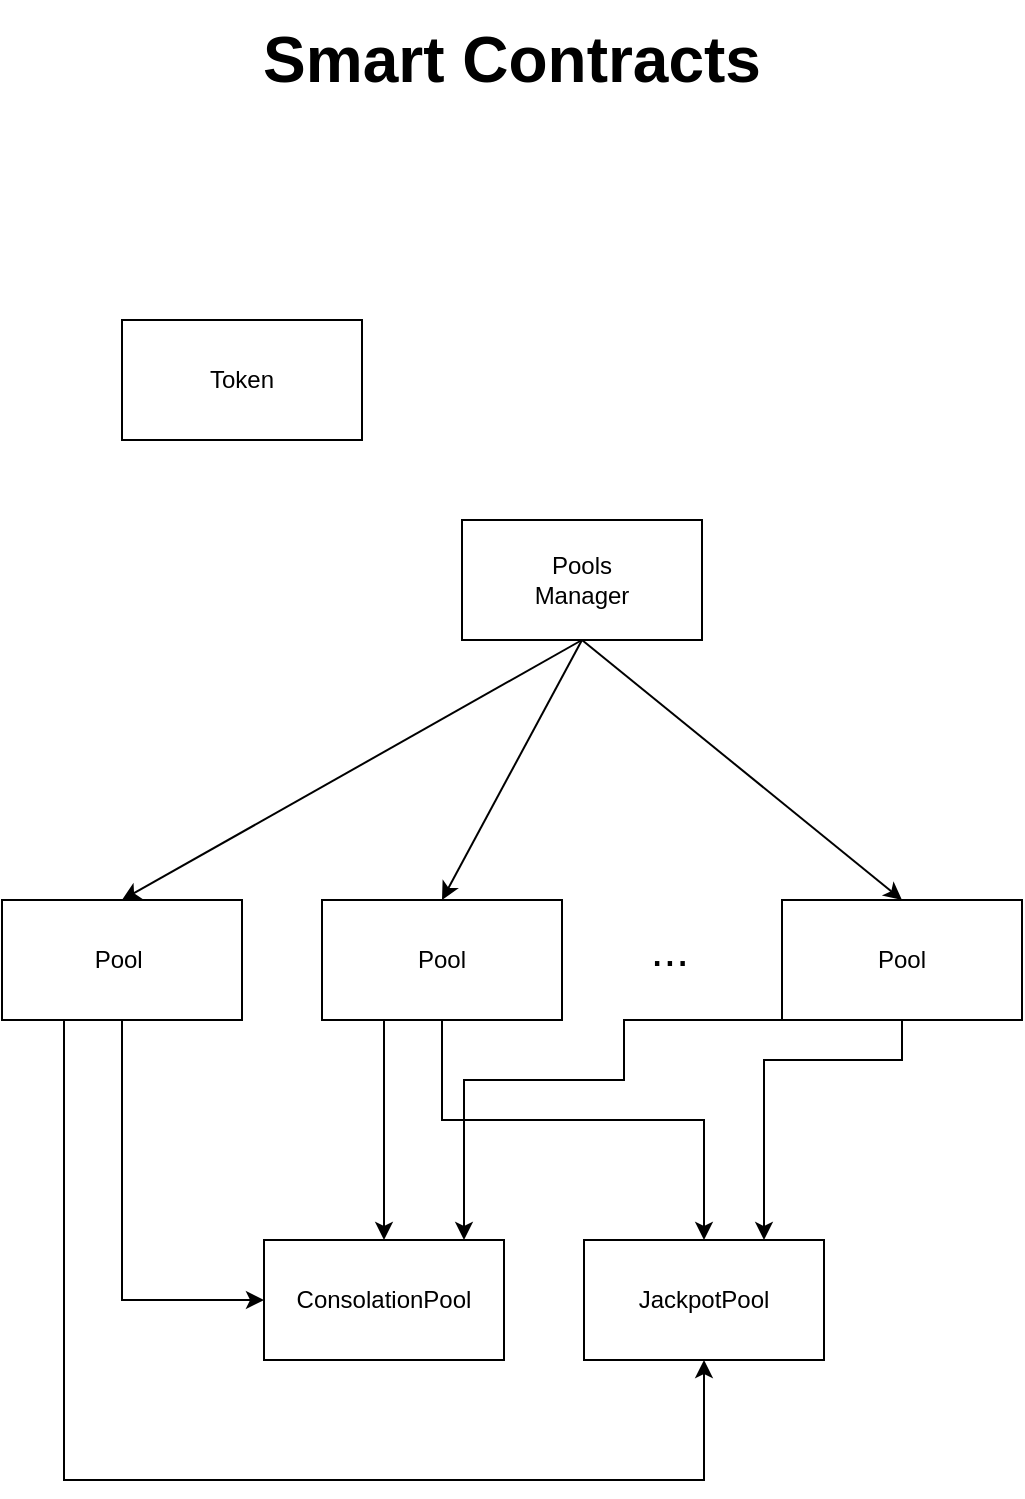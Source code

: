 <mxfile version="17.2.4" type="device" pages="5"><diagram id="aot7z2ggAqBY7JWp-D_C" name="Contracts"><mxGraphModel dx="1066" dy="839" grid="1" gridSize="10" guides="1" tooltips="1" connect="1" arrows="1" fold="1" page="1" pageScale="1" pageWidth="827" pageHeight="1169" math="0" shadow="0"><root><mxCell id="0"/><mxCell id="1" parent="0"/><mxCell id="2qGBq4KAudsWhA_syGC3-1" value="Pools&lt;br&gt;Manager" style="rounded=0;whiteSpace=wrap;html=1;" parent="1" vertex="1"><mxGeometry x="389" y="290" width="120" height="60" as="geometry"/></mxCell><mxCell id="2qGBq4KAudsWhA_syGC3-2" value="Token" style="rounded=0;whiteSpace=wrap;html=1;" parent="1" vertex="1"><mxGeometry x="219" y="190" width="120" height="60" as="geometry"/></mxCell><mxCell id="2qGBq4KAudsWhA_syGC3-3" value="Smart Contracts" style="text;html=1;strokeColor=none;fillColor=none;align=center;verticalAlign=middle;whiteSpace=wrap;rounded=0;fontSize=32;fontStyle=1" parent="1" vertex="1"><mxGeometry x="264" y="30" width="300" height="60" as="geometry"/></mxCell><mxCell id="L2nQheBl5aMAeUL_oMnR-6" value="" style="edgeStyle=orthogonalEdgeStyle;rounded=0;orthogonalLoop=1;jettySize=auto;html=1;fontSize=12;entryX=0.5;entryY=1;entryDx=0;entryDy=0;" parent="1" source="2qGBq4KAudsWhA_syGC3-4" target="L2nQheBl5aMAeUL_oMnR-1" edge="1"><mxGeometry relative="1" as="geometry"><Array as="points"><mxPoint x="190" y="770"/><mxPoint x="510" y="770"/></Array></mxGeometry></mxCell><mxCell id="2qGBq4KAudsWhA_syGC3-4" value="Pool&lt;span style=&quot;white-space: pre;&quot;&gt; &lt;/span&gt;" style="rounded=0;whiteSpace=wrap;html=1;" parent="1" vertex="1"><mxGeometry x="159" y="480" width="120" height="60" as="geometry"/></mxCell><mxCell id="2qGBq4KAudsWhA_syGC3-19" value="" style="edgeStyle=orthogonalEdgeStyle;rounded=0;orthogonalLoop=1;jettySize=auto;html=1;fontSize=23;entryX=0.5;entryY=0;entryDx=0;entryDy=0;" parent="1" source="2qGBq4KAudsWhA_syGC3-5" target="L2nQheBl5aMAeUL_oMnR-1" edge="1"><mxGeometry relative="1" as="geometry"><Array as="points"><mxPoint x="379" y="590"/><mxPoint x="510" y="590"/></Array></mxGeometry></mxCell><mxCell id="L2nQheBl5aMAeUL_oMnR-5" value="" style="edgeStyle=orthogonalEdgeStyle;rounded=0;orthogonalLoop=1;jettySize=auto;html=1;fontSize=12;" parent="1" source="2qGBq4KAudsWhA_syGC3-5" target="2qGBq4KAudsWhA_syGC3-17" edge="1"><mxGeometry relative="1" as="geometry"><Array as="points"><mxPoint x="350" y="570"/><mxPoint x="350" y="570"/></Array></mxGeometry></mxCell><mxCell id="2qGBq4KAudsWhA_syGC3-5" value="Pool" style="rounded=0;whiteSpace=wrap;html=1;" parent="1" vertex="1"><mxGeometry x="319" y="480" width="120" height="60" as="geometry"/></mxCell><mxCell id="L2nQheBl5aMAeUL_oMnR-4" value="" style="edgeStyle=orthogonalEdgeStyle;rounded=0;orthogonalLoop=1;jettySize=auto;html=1;fontSize=12;" parent="1" source="2qGBq4KAudsWhA_syGC3-6" target="L2nQheBl5aMAeUL_oMnR-1" edge="1"><mxGeometry relative="1" as="geometry"><Array as="points"><mxPoint x="609" y="560"/><mxPoint x="540" y="560"/></Array></mxGeometry></mxCell><mxCell id="2qGBq4KAudsWhA_syGC3-6" value="Pool" style="rounded=0;whiteSpace=wrap;html=1;" parent="1" vertex="1"><mxGeometry x="549" y="480" width="120" height="60" as="geometry"/></mxCell><mxCell id="2qGBq4KAudsWhA_syGC3-7" value="" style="endArrow=classic;html=1;rounded=0;fontSize=23;entryX=0.5;entryY=0;entryDx=0;entryDy=0;exitX=0.5;exitY=1;exitDx=0;exitDy=0;" parent="1" source="2qGBq4KAudsWhA_syGC3-1" target="2qGBq4KAudsWhA_syGC3-4" edge="1"><mxGeometry width="50" height="50" relative="1" as="geometry"><mxPoint x="319" y="650" as="sourcePoint"/><mxPoint x="369" y="600" as="targetPoint"/></mxGeometry></mxCell><mxCell id="2qGBq4KAudsWhA_syGC3-8" value="" style="endArrow=classic;html=1;rounded=0;fontSize=23;entryX=0.5;entryY=0;entryDx=0;entryDy=0;exitX=0.5;exitY=1;exitDx=0;exitDy=0;" parent="1" source="2qGBq4KAudsWhA_syGC3-1" target="2qGBq4KAudsWhA_syGC3-5" edge="1"><mxGeometry width="50" height="50" relative="1" as="geometry"><mxPoint x="459" y="360" as="sourcePoint"/><mxPoint x="293" y="490" as="targetPoint"/></mxGeometry></mxCell><mxCell id="2qGBq4KAudsWhA_syGC3-9" value="" style="endArrow=classic;html=1;rounded=0;fontSize=23;entryX=0.5;entryY=0;entryDx=0;entryDy=0;exitX=0.5;exitY=1;exitDx=0;exitDy=0;" parent="1" source="2qGBq4KAudsWhA_syGC3-1" target="2qGBq4KAudsWhA_syGC3-6" edge="1"><mxGeometry width="50" height="50" relative="1" as="geometry"><mxPoint x="469" y="370" as="sourcePoint"/><mxPoint x="303" y="500" as="targetPoint"/></mxGeometry></mxCell><mxCell id="2qGBq4KAudsWhA_syGC3-10" value="..." style="text;html=1;strokeColor=none;fillColor=none;align=center;verticalAlign=middle;whiteSpace=wrap;rounded=0;fontSize=23;" parent="1" vertex="1"><mxGeometry x="418" y="490" width="150" height="30" as="geometry"/></mxCell><mxCell id="2qGBq4KAudsWhA_syGC3-11" style="edgeStyle=orthogonalEdgeStyle;rounded=0;orthogonalLoop=1;jettySize=auto;html=1;exitX=0.5;exitY=1;exitDx=0;exitDy=0;fontSize=23;" parent="1" source="2qGBq4KAudsWhA_syGC3-10" target="2qGBq4KAudsWhA_syGC3-10" edge="1"><mxGeometry relative="1" as="geometry"/></mxCell><mxCell id="2qGBq4KAudsWhA_syGC3-17" value="ConsolationPool" style="rounded=0;whiteSpace=wrap;html=1;" parent="1" vertex="1"><mxGeometry x="290" y="650" width="120" height="60" as="geometry"/></mxCell><mxCell id="2qGBq4KAudsWhA_syGC3-20" value="" style="edgeStyle=orthogonalEdgeStyle;rounded=0;orthogonalLoop=1;jettySize=auto;html=1;fontSize=23;exitX=0.5;exitY=1;exitDx=0;exitDy=0;entryX=0;entryY=0.5;entryDx=0;entryDy=0;" parent="1" source="2qGBq4KAudsWhA_syGC3-4" target="2qGBq4KAudsWhA_syGC3-17" edge="1"><mxGeometry relative="1" as="geometry"><mxPoint x="209" y="570" as="sourcePoint"/><mxPoint x="279" y="680" as="targetPoint"/></mxGeometry></mxCell><mxCell id="L2nQheBl5aMAeUL_oMnR-1" value="JackpotPool" style="rounded=0;whiteSpace=wrap;html=1;" parent="1" vertex="1"><mxGeometry x="450" y="650" width="120" height="60" as="geometry"/></mxCell><mxCell id="L2nQheBl5aMAeUL_oMnR-7" value="" style="edgeStyle=orthogonalEdgeStyle;rounded=0;orthogonalLoop=1;jettySize=auto;html=1;fontSize=12;exitX=0;exitY=1;exitDx=0;exitDy=0;" parent="1" source="2qGBq4KAudsWhA_syGC3-6" target="2qGBq4KAudsWhA_syGC3-17" edge="1"><mxGeometry relative="1" as="geometry"><mxPoint x="619" y="550" as="sourcePoint"/><mxPoint x="550" y="660" as="targetPoint"/><Array as="points"><mxPoint x="470" y="540"/><mxPoint x="470" y="570"/><mxPoint x="390" y="570"/></Array></mxGeometry></mxCell></root></mxGraphModel></diagram><diagram name="JetonsPoolsManager" id="OMYcqEzWwdOtoyrW212c"><mxGraphModel dx="1065" dy="837" grid="1" gridSize="10" guides="1" tooltips="1" connect="1" arrows="1" fold="1" page="1" pageScale="1" pageWidth="827" pageHeight="1169" math="0" shadow="0"><root><mxCell id="yg_UFU48uDgARDFimFu_-0"/><mxCell id="yg_UFU48uDgARDFimFu_-1" parent="yg_UFU48uDgARDFimFu_-0"/><mxCell id="yg_UFU48uDgARDFimFu_-4" value="JetonsPoolsManager" style="text;html=1;strokeColor=none;fillColor=none;align=center;verticalAlign=middle;whiteSpace=wrap;rounded=0;fontSize=32;fontStyle=1" parent="yg_UFU48uDgARDFimFu_-1" vertex="1"><mxGeometry x="201" y="20" width="426" height="90" as="geometry"/></mxCell><mxCell id="W8eqINdyjmTZbBrWc2k2-2" style="edgeStyle=orthogonalEdgeStyle;rounded=0;orthogonalLoop=1;jettySize=auto;html=1;exitX=0.5;exitY=1;exitDx=0;exitDy=0;fontSize=12;" parent="yg_UFU48uDgARDFimFu_-1" edge="1"><mxGeometry relative="1" as="geometry"><mxPoint x="420" y="760" as="sourcePoint"/><mxPoint x="420" y="760" as="targetPoint"/></mxGeometry></mxCell><mxCell id="MDr60cNeH1I1NDG4CCSV-2" value="&lt;b&gt;modifiers()&lt;/b&gt;&lt;br&gt;&lt;ul&gt;&lt;li style=&quot;text-align: left;&quot;&gt;&lt;span style=&quot;font-size: 12px;&quot;&gt;require manager&lt;/span&gt;&lt;/li&gt;&lt;li style=&quot;text-align: left;&quot;&gt;&lt;span style=&quot;font-size: 12px;&quot;&gt;isEnabled&lt;/span&gt;&lt;/li&gt;&lt;li style=&quot;text-align: left;&quot;&gt;&lt;span style=&quot;font-size: 12px;&quot;&gt;validatePoolAddress&lt;/span&gt;&lt;/li&gt;&lt;/ul&gt;" style="rounded=0;whiteSpace=wrap;html=1;fontSize=16;fillColor=#fff2cc;strokeColor=#d6b656;" parent="yg_UFU48uDgARDFimFu_-1" vertex="1"><mxGeometry x="570" y="160" width="200" height="110" as="geometry"/></mxCell><mxCell id="MDr60cNeH1I1NDG4CCSV-3" value="&lt;div style=&quot;text-align: left; font-size: 14px;&quot;&gt;&lt;b style=&quot;background-color: initial;&quot;&gt;&lt;font style=&quot;font-size: 14px;&quot;&gt;pools[]: struct Pool&lt;/font&gt;&lt;/b&gt;&lt;/div&gt;&lt;b style=&quot;font-size: 14px;&quot;&gt;&lt;font style=&quot;font-size: 14px;&quot;&gt;&lt;div style=&quot;text-align: left;&quot;&gt;&lt;b style=&quot;background-color: initial;&quot;&gt;finishedPoolsCount: uint&lt;/b&gt;&lt;/div&gt;&lt;div style=&quot;text-align: left;&quot;&gt;&lt;b style=&quot;background-color: initial;&quot;&gt;lastDrawDate: date&lt;/b&gt;&lt;/div&gt;&lt;div style=&quot;text-align: left;&quot;&gt;&lt;b style=&quot;background-color: initial;&quot;&gt;lastPrize: ufloat&lt;/b&gt;&lt;/div&gt;&lt;div style=&quot;text-align: left;&quot;&gt;&lt;b style=&quot;background-color: initial;&quot;&gt;enabled: bool&lt;/b&gt;&lt;/div&gt;&lt;div style=&quot;text-align: left;&quot;&gt;&lt;b style=&quot;background-color: initial;&quot;&gt;lastPoolAddress: address&lt;/b&gt;&lt;/div&gt;&lt;div style=&quot;text-align: left;&quot;&gt;&lt;b style=&quot;background-color: initial;&quot;&gt;poolPrizes: mapping&lt;/b&gt;&lt;/div&gt;&lt;div style=&quot;text-align: left;&quot;&gt;&lt;b style=&quot;background-color: initial;&quot;&gt;poolDates: mapping&lt;/b&gt;&lt;/div&gt;&lt;/font&gt;&lt;/b&gt;" style="rounded=0;whiteSpace=wrap;html=1;fontSize=16;fillColor=#dae8fc;strokeColor=#6c8ebf;" parent="yg_UFU48uDgARDFimFu_-1" vertex="1"><mxGeometry x="320" y="160" width="200" height="160" as="geometry"/></mxCell><mxCell id="MDr60cNeH1I1NDG4CCSV-4" value="&lt;b&gt;changeEnable()&lt;br&gt;&lt;/b&gt;&lt;ul&gt;&lt;li style=&quot;text-align: left;&quot;&gt;&lt;span style=&quot;font-size: 12px;&quot;&gt;enabled&lt;/span&gt;&lt;/li&gt;&lt;/ul&gt;" style="rounded=0;whiteSpace=wrap;html=1;fontSize=16;fillColor=#d5e8d4;strokeColor=#82b366;" parent="yg_UFU48uDgARDFimFu_-1" vertex="1"><mxGeometry x="69" y="585" width="200" height="100" as="geometry"/></mxCell><mxCell id="utW2uX1b1yFu3SFrJeIr-0" value="&lt;b&gt;getLastPoolInfo()&lt;/b&gt;" style="rounded=0;whiteSpace=wrap;html=1;fontSize=16;fillColor=#d5e8d4;strokeColor=#82b366;" parent="yg_UFU48uDgARDFimFu_-1" vertex="1"><mxGeometry x="69" y="710" width="200" height="50" as="geometry"/></mxCell><mxCell id="utW2uX1b1yFu3SFrJeIr-1" value="&lt;b&gt;updateLastPoolInfo()&lt;/b&gt;&lt;br&gt;&lt;ul&gt;&lt;li style=&quot;text-align: left;&quot;&gt;&lt;span style=&quot;font-size: 12px; background-color: initial;&quot;&gt;drawDate&lt;/span&gt;&lt;br&gt;&lt;/li&gt;&lt;li style=&quot;text-align: left;&quot;&gt;&lt;span style=&quot;font-size: 12px; background-color: initial;&quot;&gt;prize&lt;/span&gt;&lt;br&gt;&lt;/li&gt;&lt;li style=&quot;text-align: left;&quot;&gt;&lt;span style=&quot;font-size: 12px; background-color: initial;&quot;&gt;address&lt;/span&gt;&lt;/li&gt;&lt;/ul&gt;" style="rounded=0;whiteSpace=wrap;html=1;fontSize=16;fillColor=#d5e8d4;strokeColor=#82b366;" parent="yg_UFU48uDgARDFimFu_-1" vertex="1"><mxGeometry x="69" y="780" width="200" height="130" as="geometry"/></mxCell><mxCell id="anqbVFBZ1AkISXejcaD4-0" value="&lt;b&gt;getPoolList()&lt;br&gt;&lt;/b&gt;&lt;ul&gt;&lt;li style=&quot;text-align: left;&quot;&gt;&lt;span style=&quot;font-size: 12px;&quot;&gt;pageNumber&lt;/span&gt;&lt;/li&gt;&lt;li style=&quot;text-align: left;&quot;&gt;&lt;span style=&quot;font-size: 12px;&quot;&gt;pageSize&lt;/span&gt;&lt;/li&gt;&lt;/ul&gt;" style="rounded=0;whiteSpace=wrap;html=1;fontSize=16;fillColor=#d5e8d4;strokeColor=#82b366;" parent="yg_UFU48uDgARDFimFu_-1" vertex="1"><mxGeometry x="69" y="930" width="200" height="100" as="geometry"/></mxCell><mxCell id="anqbVFBZ1AkISXejcaD4-1" value="&lt;b&gt;cosntructor()&lt;/b&gt;&lt;br&gt;&lt;ul&gt;&lt;li style=&quot;text-align: left;&quot;&gt;&lt;font style=&quot;font-size: 12px;&quot;&gt;managerAddress&lt;/font&gt;&lt;/li&gt;&lt;li style=&quot;text-align: left;&quot;&gt;&lt;font style=&quot;font-size: 12px;&quot;&gt;jackpotPoolAddress&lt;/font&gt;&lt;/li&gt;&lt;li style=&quot;text-align: left;&quot;&gt;&lt;span style=&quot;font-size: 12px; background-color: initial;&quot;&gt;consolationPoolAddress&lt;/span&gt;&lt;br&gt;&lt;/li&gt;&lt;li style=&quot;text-align: left;&quot;&gt;&lt;span style=&quot;font-size: 12px; background-color: initial;&quot;&gt;lpAddress&lt;/span&gt;&lt;/li&gt;&lt;/ul&gt;" style="rounded=0;whiteSpace=wrap;html=1;fontSize=16;fillColor=#d5e8d4;strokeColor=#82b366;" parent="yg_UFU48uDgARDFimFu_-1" vertex="1"><mxGeometry x="69" y="160" width="200" height="130" as="geometry"/></mxCell><mxCell id="anqbVFBZ1AkISXejcaD4-2" value="&lt;b&gt;changeJackpot()&lt;br&gt;&lt;/b&gt;&lt;ul&gt;&lt;li style=&quot;text-align: left;&quot;&gt;&lt;font style=&quot;font-size: 12px;&quot;&gt;jackpotPoolAddress&lt;/font&gt;&lt;/li&gt;&lt;/ul&gt;" style="rounded=0;whiteSpace=wrap;html=1;fontSize=16;fillColor=#d5e8d4;strokeColor=#82b366;" parent="yg_UFU48uDgARDFimFu_-1" vertex="1"><mxGeometry x="69" y="320" width="200" height="110" as="geometry"/></mxCell><mxCell id="Nn6dqgPkXF3hXWxNlvJz-1" value="" style="edgeStyle=orthogonalEdgeStyle;rounded=0;orthogonalLoop=1;jettySize=auto;html=1;fontSize=14;" parent="yg_UFU48uDgARDFimFu_-1" source="anqbVFBZ1AkISXejcaD4-3" target="Nn6dqgPkXF3hXWxNlvJz-0" edge="1"><mxGeometry relative="1" as="geometry"/></mxCell><mxCell id="anqbVFBZ1AkISXejcaD4-3" value="&lt;b&gt;createNewDefaultPool()&lt;/b&gt;&lt;br&gt;&lt;ul&gt;&lt;li style=&quot;text-align: left;&quot;&gt;&lt;font style=&quot;font-size: 12px;&quot;&gt;managerAddress&lt;/font&gt;&lt;/li&gt;&lt;li style=&quot;text-align: left;&quot;&gt;&lt;font style=&quot;font-size: 12px;&quot;&gt;timeToDraw&lt;/font&gt;&lt;/li&gt;&lt;li style=&quot;text-align: left;&quot;&gt;&lt;font style=&quot;font-size: 12px;&quot;&gt;entryValue&lt;/font&gt;&lt;/li&gt;&lt;li style=&quot;text-align: left;&quot;&gt;&lt;font style=&quot;font-size: 12px;&quot;&gt;entriesPerAccount&lt;/font&gt;&lt;/li&gt;&lt;li style=&quot;text-align: left;&quot;&gt;&lt;font style=&quot;font-size: 12px;&quot;&gt;mainPrizeShare&lt;/font&gt;&lt;/li&gt;&lt;li style=&quot;text-align: left;&quot;&gt;&lt;font style=&quot;font-size: 12px;&quot;&gt;mainPrizeWinners&lt;/font&gt;&lt;/li&gt;&lt;li style=&quot;text-align: left;&quot;&gt;&lt;font style=&quot;font-size: 12px;&quot;&gt;secondPrizeShare&lt;/font&gt;&lt;/li&gt;&lt;li style=&quot;text-align: left;&quot;&gt;&lt;font style=&quot;font-size: 12px;&quot;&gt;secondPrizeWinners&lt;/font&gt;&lt;/li&gt;&lt;li style=&quot;text-align: left;&quot;&gt;&lt;font style=&quot;font-size: 12px;&quot;&gt;thirdPrizeShare&lt;/font&gt;&lt;/li&gt;&lt;li style=&quot;text-align: left;&quot;&gt;&lt;font style=&quot;font-size: 12px;&quot;&gt;thirdPrizeWinners&lt;/font&gt;&lt;/li&gt;&lt;li style=&quot;text-align: left;&quot;&gt;&lt;font style=&quot;font-size: 12px;&quot;&gt;maintenanceFee&lt;/font&gt;&lt;/li&gt;&lt;li style=&quot;text-align: left;&quot;&gt;&lt;font style=&quot;font-size: 12px;&quot;&gt;returnToPool&lt;/font&gt;&lt;/li&gt;&lt;li style=&quot;text-align: left;&quot;&gt;&lt;font style=&quot;font-size: 12px;&quot;&gt;jackpotPoolAddress&lt;/font&gt;&lt;/li&gt;&lt;li style=&quot;text-align: left;&quot;&gt;&lt;font style=&quot;font-size: 12px;&quot;&gt;consolationPoolAddress&lt;/font&gt;&lt;/li&gt;&lt;li style=&quot;text-align: left;&quot;&gt;&lt;font style=&quot;font-size: 12px;&quot;&gt;lpAddress&lt;/font&gt;&lt;/li&gt;&lt;/ul&gt;" style="rounded=0;whiteSpace=wrap;html=1;fontSize=16;fillColor=#d5e8d4;strokeColor=#82b366;" parent="yg_UFU48uDgARDFimFu_-1" vertex="1"><mxGeometry x="320" y="360" width="200" height="390" as="geometry"/></mxCell><mxCell id="anqbVFBZ1AkISXejcaD4-4" value="&lt;b&gt;changeConsolation()&lt;/b&gt;&lt;br&gt;&lt;ul&gt;&lt;li style=&quot;text-align: left;&quot;&gt;&lt;span style=&quot;font-size: 12px; background-color: initial;&quot;&gt;consolationPoolAddress&lt;/span&gt;&lt;/li&gt;&lt;/ul&gt;" style="rounded=0;whiteSpace=wrap;html=1;fontSize=16;fillColor=#d5e8d4;strokeColor=#82b366;" parent="yg_UFU48uDgARDFimFu_-1" vertex="1"><mxGeometry x="69" y="450" width="200" height="110" as="geometry"/></mxCell><UserObject label="" link="data:page/id,jMqj1RxLJ0GZ9uRd8j8t" id="Nn6dqgPkXF3hXWxNlvJz-0"><mxCell style="shape=singleArrow;whiteSpace=wrap;html=1;arrowWidth=0.4;arrowSize=0.4;fontSize=16;fillColor=#d5e8d4;strokeColor=#82b366;rounded=0;" parent="yg_UFU48uDgARDFimFu_-1" vertex="1"><mxGeometry x="570" y="525" width="80" height="60" as="geometry"/></mxCell></UserObject><mxCell id="-_V95uUVWlEFQFR-wRzI-0" value="" style="image;html=1;image=img/lib/clip_art/general/Lock_128x128.png;fontSize=14;" parent="yg_UFU48uDgARDFimFu_-1" vertex="1"><mxGeometry x="260" y="440" width="20" height="30" as="geometry"/></mxCell><mxCell id="-_V95uUVWlEFQFR-wRzI-1" value="" style="image;html=1;image=img/lib/clip_art/general/Lock_128x128.png;fontSize=14;" parent="yg_UFU48uDgARDFimFu_-1" vertex="1"><mxGeometry x="260" y="310" width="20" height="30" as="geometry"/></mxCell><mxCell id="-_V95uUVWlEFQFR-wRzI-2" value="" style="image;html=1;image=img/lib/clip_art/general/Lock_128x128.png;fontSize=14;" parent="yg_UFU48uDgARDFimFu_-1" vertex="1"><mxGeometry x="260" y="570" width="20" height="30" as="geometry"/></mxCell><mxCell id="-_V95uUVWlEFQFR-wRzI-4" value="" style="image;html=1;image=img/lib/clip_art/general/Lock_128x128.png;fontSize=14;" parent="yg_UFU48uDgARDFimFu_-1" vertex="1"><mxGeometry x="510" y="350" width="20" height="30" as="geometry"/></mxCell><mxCell id="-_V95uUVWlEFQFR-wRzI-5" value="" style="image;html=1;image=img/lib/clip_art/general/Lock_128x128.png;fontSize=14;" parent="yg_UFU48uDgARDFimFu_-1" vertex="1"><mxGeometry x="260" y="770" width="20" height="30" as="geometry"/></mxCell><UserObject label="&lt;b&gt;newPoolCreated().call()&lt;br&gt;&lt;/b&gt;" link="data:page/id,GEcUwR0aM2rdbwrSZ4xY" id="aXPKQrpeB2Nt_0JQ-lx3-0"><mxCell style="rounded=0;whiteSpace=wrap;html=1;fontSize=16;fillColor=#e1d5e7;strokeColor=#9673a6;" parent="yg_UFU48uDgARDFimFu_-1" vertex="1"><mxGeometry x="480" y="840" width="270" height="60" as="geometry"/></mxCell></UserObject></root></mxGraphModel></diagram><diagram id="jMqj1RxLJ0GZ9uRd8j8t" name="JetonsDefaultPool"><mxGraphModel dx="1065" dy="837" grid="1" gridSize="10" guides="1" tooltips="1" connect="1" arrows="1" fold="1" page="1" pageScale="1" pageWidth="827" pageHeight="1169" math="0" shadow="0"><root><mxCell id="0"/><mxCell id="1" parent="0"/><mxCell id="ZGIcqQDOw0AjNOImVgeL-1" value="&lt;b&gt;constructor()&lt;/b&gt;&lt;br&gt;&lt;ul&gt;&lt;li style=&quot;text-align: left;&quot;&gt;&lt;font style=&quot;font-size: 12px;&quot;&gt;managerAddress&lt;/font&gt;&lt;/li&gt;&lt;li style=&quot;text-align: left;&quot;&gt;&lt;font style=&quot;font-size: 12px;&quot;&gt;timeToDraw&lt;/font&gt;&lt;/li&gt;&lt;li style=&quot;text-align: left;&quot;&gt;&lt;font style=&quot;font-size: 12px;&quot;&gt;entryValue&lt;/font&gt;&lt;/li&gt;&lt;li style=&quot;text-align: left;&quot;&gt;&lt;font style=&quot;font-size: 12px;&quot;&gt;entriesPerAccount&lt;/font&gt;&lt;/li&gt;&lt;li style=&quot;text-align: left;&quot;&gt;&lt;font style=&quot;font-size: 12px;&quot;&gt;mainPrizeShare&lt;/font&gt;&lt;/li&gt;&lt;li style=&quot;text-align: left;&quot;&gt;&lt;font style=&quot;font-size: 12px;&quot;&gt;mainPrizeWinners&lt;/font&gt;&lt;/li&gt;&lt;li style=&quot;text-align: left;&quot;&gt;&lt;font style=&quot;font-size: 12px;&quot;&gt;secondPrizeShare&lt;/font&gt;&lt;/li&gt;&lt;li style=&quot;text-align: left;&quot;&gt;&lt;font style=&quot;font-size: 12px;&quot;&gt;secondPrizeWinners&lt;/font&gt;&lt;/li&gt;&lt;li style=&quot;text-align: left;&quot;&gt;&lt;font style=&quot;font-size: 12px;&quot;&gt;thirdPrizeShare&lt;/font&gt;&lt;/li&gt;&lt;li style=&quot;text-align: left;&quot;&gt;&lt;font style=&quot;font-size: 12px;&quot;&gt;thirdPrizeWinners&lt;/font&gt;&lt;/li&gt;&lt;li style=&quot;text-align: left;&quot;&gt;&lt;font style=&quot;font-size: 12px;&quot;&gt;maintenanceFee&lt;/font&gt;&lt;/li&gt;&lt;li style=&quot;text-align: left;&quot;&gt;&lt;font style=&quot;font-size: 12px;&quot;&gt;returnToPool&lt;/font&gt;&lt;/li&gt;&lt;li style=&quot;text-align: left;&quot;&gt;&lt;font style=&quot;font-size: 12px;&quot;&gt;jackpotPoolAddress&lt;/font&gt;&lt;/li&gt;&lt;li style=&quot;text-align: left;&quot;&gt;&lt;font style=&quot;font-size: 12px;&quot;&gt;consolationPoolAddress&lt;/font&gt;&lt;/li&gt;&lt;li style=&quot;text-align: left;&quot;&gt;&lt;font style=&quot;font-size: 12px;&quot;&gt;lpAddress&lt;/font&gt;&lt;/li&gt;&lt;/ul&gt;" style="rounded=0;whiteSpace=wrap;html=1;fontSize=16;fillColor=#d5e8d4;strokeColor=#82b366;" parent="1" vertex="1"><mxGeometry x="60" y="120" width="200" height="390" as="geometry"/></mxCell><mxCell id="12JCgdIvzE_fBe39hIKn-1" value="JetonsDefaultPool" style="text;html=1;strokeColor=none;fillColor=none;align=center;verticalAlign=middle;whiteSpace=wrap;rounded=0;fontSize=32;fontStyle=1" parent="1" vertex="1"><mxGeometry x="201" y="20" width="426" height="90" as="geometry"/></mxCell><mxCell id="l_yr6SwhO3tr1wIwNPpf-1" value="&lt;b&gt;modifiers()&lt;/b&gt;&lt;br&gt;&lt;ul&gt;&lt;li style=&quot;text-align: left;&quot;&gt;&lt;span style=&quot;font-size: 12px;&quot;&gt;require manager&lt;/span&gt;&lt;/li&gt;&lt;li style=&quot;text-align: left;&quot;&gt;&lt;span style=&quot;font-size: 12px;&quot;&gt;validate claim address&lt;/span&gt;&lt;/li&gt;&lt;/ul&gt;" style="rounded=0;whiteSpace=wrap;html=1;fontSize=16;fillColor=#fff2cc;strokeColor=#d6b656;" parent="1" vertex="1"><mxGeometry x="560" y="120" width="200" height="110" as="geometry"/></mxCell><mxCell id="LHo9hpnMzblSlaRPYniN-1" value="&lt;div style=&quot;text-align: left; font-size: 14px;&quot;&gt;&lt;b style=&quot;&quot;&gt;&lt;font style=&quot;font-size: 14px;&quot;&gt;state: uint&lt;/font&gt;&lt;/b&gt;&lt;/div&gt;&lt;div style=&quot;text-align: left; font-size: 14px;&quot;&gt;&lt;b style=&quot;&quot;&gt;&lt;font style=&quot;font-size: 14px;&quot;&gt;managerAddress: address&lt;/font&gt;&lt;/b&gt;&lt;/div&gt;&lt;div style=&quot;text-align: left; font-size: 14px;&quot;&gt;&lt;b&gt;&lt;font style=&quot;font-size: 14px;&quot;&gt;timeToDraw: uint&lt;/font&gt;&lt;/b&gt;&lt;/div&gt;&lt;div style=&quot;text-align: left; font-size: 14px;&quot;&gt;&lt;b&gt;&lt;font style=&quot;font-size: 14px;&quot;&gt;entryValue: uint&lt;/font&gt;&lt;/b&gt;&lt;/div&gt;&lt;div style=&quot;text-align: left; font-size: 14px;&quot;&gt;&lt;b&gt;&lt;font style=&quot;font-size: 14px;&quot;&gt;entriesPerAccount: uint&lt;/font&gt;&lt;/b&gt;&lt;/div&gt;&lt;div style=&quot;text-align: left; font-size: 14px;&quot;&gt;&lt;b style=&quot;&quot;&gt;&lt;font style=&quot;font-size: 14px;&quot;&gt;&lt;span style=&quot;background-color: initial;&quot;&gt;mainPrizeShare: ufloat&lt;/span&gt;&lt;br&gt;&lt;span style=&quot;background-color: initial;&quot;&gt;mainPrizeWinners: uint&amp;nbsp;&lt;/span&gt;&lt;br&gt;&lt;span style=&quot;background-color: initial;&quot;&gt;secondPrizeShare:&amp;nbsp;&lt;/span&gt;&lt;/font&gt;&lt;/b&gt;&lt;b&gt;ufloat&lt;/b&gt;&lt;b style=&quot;&quot;&gt;&lt;font style=&quot;font-size: 14px;&quot;&gt;&lt;br&gt;&lt;span style=&quot;background-color: initial;&quot;&gt;secondPrizeWinners: uint&lt;/span&gt;&lt;br&gt;&lt;span style=&quot;background-color: initial;&quot;&gt;thirdPrizeShare:&amp;nbsp;&lt;/span&gt;&lt;/font&gt;&lt;/b&gt;&lt;b&gt;ufloat&lt;/b&gt;&lt;b style=&quot;&quot;&gt;&lt;font style=&quot;font-size: 14px;&quot;&gt;&lt;br&gt;&lt;span style=&quot;background-color: initial;&quot;&gt;thirdPrizeWinners: uint&lt;/span&gt;&lt;br&gt;&lt;span style=&quot;background-color: initial;&quot;&gt;maintenanceFee: ufloat&lt;/span&gt;&lt;br&gt;&lt;span style=&quot;background-color: initial;&quot;&gt;returnToPool: ufloat&lt;/span&gt;&lt;br&gt;&lt;span style=&quot;background-color: initial;&quot;&gt;jackpotPoolAddress: address&lt;/span&gt;&lt;br&gt;&lt;span style=&quot;background-color: initial;&quot;&gt;consolationPoolAddress: address&lt;/span&gt;&lt;/font&gt;&lt;/b&gt;&lt;/div&gt;&lt;div style=&quot;text-align: left; font-size: 14px;&quot;&gt;&lt;b style=&quot;&quot;&gt;&lt;font style=&quot;font-size: 14px;&quot;&gt;&lt;span style=&quot;background-color: initial;&quot;&gt;lpAddress: address&lt;/span&gt;&lt;/font&gt;&lt;/b&gt;&lt;br&gt;&lt;/div&gt;&lt;div style=&quot;text-align: left; font-size: 14px;&quot;&gt;&lt;b style=&quot;&quot;&gt;&lt;font style=&quot;font-size: 14px;&quot;&gt;&lt;span style=&quot;background-color: initial;&quot;&gt;mainPrizeWinners: array&lt;/span&gt;&lt;/font&gt;&lt;/b&gt;&lt;/div&gt;&lt;div style=&quot;text-align: left; font-size: 14px;&quot;&gt;&lt;b style=&quot;&quot;&gt;&lt;font style=&quot;font-size: 14px;&quot;&gt;&lt;span style=&quot;background-color: initial;&quot;&gt;secondPrizeWinners: array&lt;/span&gt;&lt;/font&gt;&lt;/b&gt;&lt;/div&gt;&lt;div style=&quot;text-align: left; font-size: 14px;&quot;&gt;&lt;b style=&quot;&quot;&gt;&lt;font style=&quot;font-size: 14px;&quot;&gt;&lt;span style=&quot;background-color: initial;&quot;&gt;thirdPrizeWinners: array&lt;/span&gt;&lt;/font&gt;&lt;/b&gt;&lt;/div&gt;&lt;div style=&quot;text-align: left; font-size: 14px;&quot;&gt;&lt;b style=&quot;background-color: initial;&quot;&gt;&lt;span style=&quot;background-color: initial;&quot;&gt;prizesToClaim: mapping&lt;/span&gt;&lt;/b&gt;&lt;br&gt;&lt;/div&gt;&lt;div style=&quot;text-align: left; font-size: 14px;&quot;&gt;&lt;b style=&quot;background-color: initial;&quot;&gt;&lt;span style=&quot;background-color: initial;&quot;&gt;totalPrize: ufloat&lt;/span&gt;&lt;/b&gt;&lt;/div&gt;&lt;div style=&quot;text-align: left; font-size: 14px;&quot;&gt;&lt;b style=&quot;background-color: initial;&quot;&gt;&lt;span style=&quot;background-color: initial;&quot;&gt;drawDate: timestamp&lt;/span&gt;&lt;/b&gt;&lt;/div&gt;" style="rounded=0;whiteSpace=wrap;html=1;fontSize=16;fillColor=#dae8fc;strokeColor=#6c8ebf;" parent="1" vertex="1"><mxGeometry x="286" y="120" width="256" height="380" as="geometry"/></mxCell><mxCell id="LHo9hpnMzblSlaRPYniN-2" value="&lt;b&gt;validateContract()&lt;br&gt;&lt;/b&gt;" style="rounded=0;whiteSpace=wrap;html=1;fontSize=16;fillColor=#f8cecc;strokeColor=#b85450;" parent="1" vertex="1"><mxGeometry x="560" y="245" width="200" height="60" as="geometry"/></mxCell><mxCell id="LHo9hpnMzblSlaRPYniN-3" value="&lt;b&gt;draw()&lt;br&gt;&lt;/b&gt;" style="rounded=0;whiteSpace=wrap;html=1;fontSize=16;fillColor=#d5e8d4;strokeColor=#82b366;" parent="1" vertex="1"><mxGeometry x="60" y="535" width="200" height="50" as="geometry"/></mxCell><mxCell id="fhXGG6yEAY0Z2gK5Q5Em-1" value="&lt;b&gt;claim()&lt;br&gt;&lt;/b&gt;" style="rounded=0;whiteSpace=wrap;html=1;fontSize=16;fillColor=#d5e8d4;strokeColor=#82b366;" parent="1" vertex="1"><mxGeometry x="60" y="610" width="200" height="50" as="geometry"/></mxCell><mxCell id="fhXGG6yEAY0Z2gK5Q5Em-2" value="" style="image;html=1;image=img/lib/clip_art/general/Lock_128x128.png;fontSize=14;" parent="1" vertex="1"><mxGeometry x="250" y="530" width="20" height="30" as="geometry"/></mxCell><UserObject label="&lt;b&gt;updateLastPoolInfo().send()&lt;/b&gt;&lt;b&gt;&lt;br&gt;&lt;/b&gt;" link="data:page/id,OMYcqEzWwdOtoyrW212c" id="ZeaGg0AlUECYlXfELTtv-1"><mxCell style="rounded=0;whiteSpace=wrap;html=1;fontSize=16;fillColor=#e1d5e7;strokeColor=#9673a6;" parent="1" vertex="1"><mxGeometry x="530" y="760" width="270" height="60" as="geometry"/></mxCell></UserObject><UserObject label="&lt;b&gt;addToJackpotPool().send()&lt;/b&gt;&lt;b&gt;&lt;br&gt;&lt;/b&gt;" link="data:page/id,GEcUwR0aM2rdbwrSZ4xY" id="K_odPj7t5UroK0fxc0Ry-1"><mxCell style="rounded=0;whiteSpace=wrap;html=1;fontSize=16;fillColor=#e1d5e7;strokeColor=#9673a6;" parent="1" vertex="1"><mxGeometry x="530" y="840" width="270" height="60" as="geometry"/></mxCell></UserObject><UserObject label="&lt;b&gt;addToConsolationPool().send()&lt;/b&gt;&lt;b&gt;&lt;br&gt;&lt;/b&gt;" link="data:page/id,dtSBb-og2FsARNb7BvpS" id="K_odPj7t5UroK0fxc0Ry-2"><mxCell style="rounded=0;whiteSpace=wrap;html=1;fontSize=16;fillColor=#e1d5e7;strokeColor=#9673a6;" parent="1" vertex="1"><mxGeometry x="530" y="920" width="270" height="60" as="geometry"/></mxCell></UserObject><mxCell id="K_odPj7t5UroK0fxc0Ry-3" value="&lt;b&gt;addTokensToPool()&lt;br&gt;&lt;/b&gt;" style="rounded=0;whiteSpace=wrap;html=1;fontSize=16;fillColor=#d5e8d4;strokeColor=#82b366;" parent="1" vertex="1"><mxGeometry x="310" y="530" width="200" height="50" as="geometry"/></mxCell><mxCell id="K_odPj7t5UroK0fxc0Ry-4" value="" style="image;html=1;image=img/lib/clip_art/general/Lock_128x128.png;fontSize=14;" parent="1" vertex="1"><mxGeometry x="500" y="520" width="20" height="30" as="geometry"/></mxCell><mxCell id="uB_i04nQ44EGJY-rS63_-1" value="&lt;b&gt;cancelPool()&lt;br&gt;&lt;/b&gt;" style="rounded=0;whiteSpace=wrap;html=1;fontSize=16;fillColor=#d5e8d4;strokeColor=#82b366;" parent="1" vertex="1"><mxGeometry x="310" y="610" width="200" height="50" as="geometry"/></mxCell><mxCell id="uB_i04nQ44EGJY-rS63_-2" value="" style="image;html=1;image=img/lib/clip_art/general/Lock_128x128.png;fontSize=14;" parent="1" vertex="1"><mxGeometry x="500" y="605" width="20" height="30" as="geometry"/></mxCell><mxCell id="O96j_qIvwLpaeyZ4v8gs-1" value="&lt;b&gt;pickWinners()&lt;br&gt;&lt;/b&gt;" style="rounded=0;whiteSpace=wrap;html=1;fontSize=16;fillColor=#f8cecc;strokeColor=#b85450;" parent="1" vertex="1"><mxGeometry x="60" y="720" width="200" height="60" as="geometry"/></mxCell><mxCell id="O96j_qIvwLpaeyZ4v8gs-2" value="&lt;b&gt;distributePrize()&lt;br&gt;&lt;/b&gt;" style="rounded=0;whiteSpace=wrap;html=1;fontSize=16;fillColor=#f8cecc;strokeColor=#b85450;" parent="1" vertex="1"><mxGeometry x="60" y="800" width="200" height="60" as="geometry"/></mxCell><mxCell id="O96j_qIvwLpaeyZ4v8gs-3" value="&lt;b&gt;returnTokensToPool()&lt;br&gt;&lt;/b&gt;" style="rounded=0;whiteSpace=wrap;html=1;fontSize=16;fillColor=#f8cecc;strokeColor=#b85450;" parent="1" vertex="1"><mxGeometry x="60" y="880" width="200" height="60" as="geometry"/></mxCell><mxCell id="O96j_qIvwLpaeyZ4v8gs-4" value="&lt;b&gt;sendTonkensToManagerAddress()&lt;br&gt;&lt;/b&gt;" style="rounded=0;whiteSpace=wrap;html=1;fontSize=16;fillColor=#f8cecc;strokeColor=#b85450;" parent="1" vertex="1"><mxGeometry x="60" y="960" width="290" height="60" as="geometry"/></mxCell><mxCell id="O96j_qIvwLpaeyZ4v8gs-5" value="&lt;b&gt;participate()&lt;br&gt;&lt;/b&gt;" style="rounded=0;whiteSpace=wrap;html=1;fontSize=16;fillColor=#d5e8d4;strokeColor=#82b366;" parent="1" vertex="1"><mxGeometry x="542" y="530" width="200" height="50" as="geometry"/></mxCell><mxCell id="g3IMP7P7zNztIS94d-VZ-1" value="&lt;b&gt;getTokenBalance()&lt;br&gt;&lt;/b&gt;" style="rounded=0;whiteSpace=wrap;html=1;fontSize=16;fillColor=#d5e8d4;strokeColor=#82b366;" parent="1" vertex="1"><mxGeometry x="560" y="615" width="221.5" height="60" as="geometry"/></mxCell><mxCell id="g3IMP7P7zNztIS94d-VZ-2" value="" style="image;html=1;image=img/lib/clip_art/general/Lock_128x128.png;fontSize=14;" parent="1" vertex="1"><mxGeometry x="770.75" y="595" width="20" height="40" as="geometry"/></mxCell></root></mxGraphModel></diagram><diagram id="GEcUwR0aM2rdbwrSZ4xY" name="JackpotPool"><mxGraphModel dx="1065" dy="837" grid="1" gridSize="10" guides="1" tooltips="1" connect="1" arrows="1" fold="1" page="1" pageScale="1" pageWidth="827" pageHeight="1169" math="0" shadow="0"><root><mxCell id="0"/><mxCell id="1" parent="0"/><mxCell id="0pXpQ3EgO54KPS3Wh-4B-1" value="&lt;b&gt;cosntructor()&lt;/b&gt;&lt;br&gt;&lt;ul&gt;&lt;li style=&quot;text-align: left;&quot;&gt;&lt;font style=&quot;font-size: 12px;&quot;&gt;managerAddress&lt;/font&gt;&lt;/li&gt;&lt;li style=&quot;text-align: left;&quot;&gt;&lt;font style=&quot;font-size: 12px;&quot;&gt;jackpotFreq&lt;br&gt;&lt;/font&gt;&lt;/li&gt;&lt;/ul&gt;" style="rounded=0;whiteSpace=wrap;html=1;fontSize=16;fillColor=#d5e8d4;strokeColor=#82b366;" parent="1" vertex="1"><mxGeometry x="69" y="160" width="200" height="120" as="geometry"/></mxCell><mxCell id="coO8pql_whsnw3rtgwkA-1" value="JackpotPool" style="text;html=1;strokeColor=none;fillColor=none;align=center;verticalAlign=middle;whiteSpace=wrap;rounded=0;fontSize=32;fontStyle=1" parent="1" vertex="1"><mxGeometry x="201" y="20" width="426" height="90" as="geometry"/></mxCell><mxCell id="coO8pql_whsnw3rtgwkA-2" value="&lt;b&gt;newPoolCreated()&lt;/b&gt;&lt;br&gt;&lt;ul&gt;&lt;li style=&quot;text-align: left;&quot;&gt;&lt;font style=&quot;font-size: 12px;&quot;&gt;poolAddress&lt;/font&gt;&lt;/li&gt;&lt;/ul&gt;" style="rounded=0;whiteSpace=wrap;html=1;fontSize=16;fillColor=#d5e8d4;strokeColor=#82b366;" parent="1" vertex="1"><mxGeometry x="69" y="310" width="200" height="90" as="geometry"/></mxCell><mxCell id="x1BFkmaHAuUJXOzhEqaB-1" value="&lt;div style=&quot;text-align: left; font-size: 14px;&quot;&gt;&lt;b&gt;manager: address&lt;/b&gt;&lt;/div&gt;&lt;div style=&quot;text-align: left; font-size: 14px;&quot;&gt;&lt;b&gt;frequency: uint&lt;/b&gt;&lt;/div&gt;&lt;div style=&quot;text-align: left; font-size: 14px;&quot;&gt;&lt;b&gt;balance: ufloat&lt;/b&gt;&lt;/div&gt;&lt;div style=&quot;text-align: left; font-size: 14px;&quot;&gt;&lt;b&gt;nextJackpot: uint&lt;/b&gt;&lt;/div&gt;&lt;div style=&quot;text-align: left; font-size: 14px;&quot;&gt;&lt;b&gt;currentPoolAddress: address&lt;/b&gt;&lt;/div&gt;" style="rounded=0;whiteSpace=wrap;html=1;fontSize=16;fillColor=#dae8fc;strokeColor=#6c8ebf;" parent="1" vertex="1"><mxGeometry x="300" y="160" width="240" height="100" as="geometry"/></mxCell><mxCell id="x1BFkmaHAuUJXOzhEqaB-2" value="" style="image;html=1;image=img/lib/clip_art/general/Lock_128x128.png;fontSize=14;" parent="1" vertex="1"><mxGeometry x="260" y="300" width="20" height="40" as="geometry"/></mxCell><mxCell id="CEiBw85cSE36EEWRJRIL-1" value="&lt;b&gt;modifiers()&lt;/b&gt;&lt;br&gt;&lt;ul&gt;&lt;li style=&quot;text-align: left;&quot;&gt;&lt;span style=&quot;font-size: 12px;&quot;&gt;validate JetonsPoolsManager&lt;/span&gt;&lt;/li&gt;&lt;li style=&quot;text-align: left;&quot;&gt;&lt;span style=&quot;font-size: 12px;&quot;&gt;validate JetonsDefaultPool&lt;/span&gt;&lt;/li&gt;&lt;/ul&gt;" style="rounded=0;whiteSpace=wrap;html=1;fontSize=16;fillColor=#fff2cc;strokeColor=#d6b656;" parent="1" vertex="1"><mxGeometry x="570" y="150" width="220" height="110" as="geometry"/></mxCell><mxCell id="eOLGOI1TUwJEBRlYdiFl-1" value="&lt;b&gt;addToJackpotPool()&lt;br&gt;&lt;/b&gt;" style="rounded=0;whiteSpace=wrap;html=1;fontSize=16;fillColor=#d5e8d4;strokeColor=#82b366;" parent="1" vertex="1"><mxGeometry x="69" y="430" width="200" height="60" as="geometry"/></mxCell><mxCell id="eOLGOI1TUwJEBRlYdiFl-2" value="&lt;b&gt;withdrawJackpotPool()&lt;br&gt;&lt;/b&gt;" style="rounded=0;whiteSpace=wrap;html=1;fontSize=16;fillColor=#d5e8d4;strokeColor=#82b366;" parent="1" vertex="1"><mxGeometry x="314.5" y="310" width="200" height="60" as="geometry"/></mxCell><mxCell id="eOLGOI1TUwJEBRlYdiFl-3" value="" style="image;html=1;image=img/lib/clip_art/general/Lock_128x128.png;fontSize=14;" parent="1" vertex="1"><mxGeometry x="505.5" y="290" width="20" height="40" as="geometry"/></mxCell><mxCell id="D9ncd1rXqy3Zf231YUIv-1" value="&lt;b&gt;getJackpotPoolInfo()&lt;br&gt;&lt;/b&gt;" style="rounded=0;whiteSpace=wrap;html=1;fontSize=16;fillColor=#d5e8d4;strokeColor=#82b366;" parent="1" vertex="1"><mxGeometry x="69" y="520" width="200" height="60" as="geometry"/></mxCell><mxCell id="KDnBfB9HtJS4_7DJki4o-1" value="" style="image;html=1;image=img/lib/clip_art/general/Lock_128x128.png;fontSize=14;" parent="1" vertex="1"><mxGeometry x="260" y="410" width="20" height="40" as="geometry"/></mxCell><UserObject label="&lt;b&gt;addTokensToPool().send()&lt;/b&gt;&lt;b&gt;&lt;br&gt;&lt;/b&gt;" link="data:page/id,jMqj1RxLJ0GZ9uRd8j8t" id="I1vD0MfDkKBvNVpsV2tz-1"><mxCell style="rounded=0;whiteSpace=wrap;html=1;fontSize=16;fillColor=#e1d5e7;strokeColor=#9673a6;" parent="1" vertex="1"><mxGeometry x="520" y="550" width="270" height="60" as="geometry"/></mxCell></UserObject><mxCell id="AjzfNIEzBpN60azcNyS5-1" value="&lt;b&gt;getTokenBalance()&lt;br&gt;&lt;/b&gt;" style="rounded=0;whiteSpace=wrap;html=1;fontSize=16;fillColor=#d5e8d4;strokeColor=#82b366;" parent="1" vertex="1"><mxGeometry x="314.5" y="420" width="221.5" height="60" as="geometry"/></mxCell><mxCell id="AjzfNIEzBpN60azcNyS5-2" value="" style="image;html=1;image=img/lib/clip_art/general/Lock_128x128.png;fontSize=14;" parent="1" vertex="1"><mxGeometry x="525.25" y="400" width="20" height="40" as="geometry"/></mxCell></root></mxGraphModel></diagram><diagram id="dtSBb-og2FsARNb7BvpS" name="ConsolationPool"><mxGraphModel dx="1066" dy="839" grid="1" gridSize="10" guides="1" tooltips="1" connect="1" arrows="1" fold="1" page="1" pageScale="1" pageWidth="827" pageHeight="1169" math="0" shadow="0"><root><mxCell id="0"/><mxCell id="1" parent="0"/><mxCell id="L7X3TJvr8sPCmwBB9HLZ-1" value="ConsolationPool" style="text;html=1;strokeColor=none;fillColor=none;align=center;verticalAlign=middle;whiteSpace=wrap;rounded=0;fontSize=32;fontStyle=1" parent="1" vertex="1"><mxGeometry x="201" y="20" width="426" height="90" as="geometry"/></mxCell><mxCell id="MfM5oZFQxJGwKbjjXh_h-1" value="&lt;div style=&quot;text-align: left; font-size: 14px;&quot;&gt;&lt;b&gt;manager: address&lt;/b&gt;&lt;/div&gt;&lt;div style=&quot;text-align: left; font-size: 14px;&quot;&gt;&lt;b&gt;frequency: uint&lt;/b&gt;&lt;/div&gt;&lt;div style=&quot;text-align: left; font-size: 14px;&quot;&gt;&lt;b style=&quot;background-color: initial;&quot;&gt;valuePerAddress: mapping(address-&amp;gt;ufloat)&lt;/b&gt;&lt;br&gt;&lt;/div&gt;&lt;div style=&quot;text-align: left; font-size: 14px;&quot;&gt;&lt;b style=&quot;background-color: initial;&quot;&gt;currentValueSum: uint&lt;/b&gt;&lt;/div&gt;&lt;div style=&quot;text-align: left; font-size: 14px;&quot;&gt;&lt;b&gt;currentPoolAddress: address&lt;/b&gt;&lt;b style=&quot;background-color: initial;&quot;&gt;&lt;br&gt;&lt;/b&gt;&lt;/div&gt;" style="rounded=0;whiteSpace=wrap;html=1;fontSize=16;fillColor=#dae8fc;strokeColor=#6c8ebf;" parent="1" vertex="1"><mxGeometry x="320" y="130" width="326" height="100" as="geometry"/></mxCell><mxCell id="ncuWVln1JSBHhIDnqvQB-1" value="&lt;b&gt;cosntructor()&lt;/b&gt;&lt;br&gt;&lt;ul&gt;&lt;li style=&quot;text-align: left;&quot;&gt;&lt;font style=&quot;font-size: 12px;&quot;&gt;managerAddress&lt;/font&gt;&lt;/li&gt;&lt;/ul&gt;" style="rounded=0;whiteSpace=wrap;html=1;fontSize=16;fillColor=#d5e8d4;strokeColor=#82b366;" parent="1" vertex="1"><mxGeometry x="70" y="130" width="200" height="80" as="geometry"/></mxCell><mxCell id="xTWejXMffJhBAhyEbX9L-1" value="&lt;b&gt;claim()&lt;br&gt;&lt;/b&gt;" style="rounded=0;whiteSpace=wrap;html=1;fontSize=16;fillColor=#d5e8d4;strokeColor=#82b366;" parent="1" vertex="1"><mxGeometry x="70" y="290" width="200" height="50" as="geometry"/></mxCell><mxCell id="0tPcQMokwO-ZH2fWsbTr-2" value="&lt;b&gt;addToConsolationPool()&lt;/b&gt;&lt;b&gt;&lt;br&gt;&lt;/b&gt;" style="rounded=0;whiteSpace=wrap;html=1;fontSize=16;fillColor=#d5e8d4;strokeColor=#82b366;" parent="1" vertex="1"><mxGeometry x="70" y="400" width="200" height="50" as="geometry"/></mxCell><mxCell id="5e2bMbUjkmycHvBCrK0P-1" value="" style="image;html=1;image=img/lib/clip_art/general/Lock_128x128.png;fontSize=14;" parent="1" vertex="1"><mxGeometry x="260" y="380" width="20" height="40" as="geometry"/></mxCell><mxCell id="dpAATS_NKGXcXMyzRgPc-1" value="&lt;b&gt;modifiers()&lt;/b&gt;&lt;br&gt;&lt;ul&gt;&lt;li style=&quot;text-align: left;&quot;&gt;&lt;span style=&quot;font-size: 12px;&quot;&gt;validate JetonsPoolsManager&lt;/span&gt;&lt;/li&gt;&lt;li style=&quot;text-align: left;&quot;&gt;&lt;span style=&quot;font-size: 12px;&quot;&gt;validate JetonsDefaultPool&lt;/span&gt;&lt;/li&gt;&lt;/ul&gt;" style="rounded=0;whiteSpace=wrap;html=1;fontSize=16;fillColor=#fff2cc;strokeColor=#d6b656;" parent="1" vertex="1"><mxGeometry x="60" y="530" width="220" height="110" as="geometry"/></mxCell><mxCell id="4eEPDdTXx_PnEd6_ry_9-1" value="&lt;b&gt;newPoolCreated()&lt;/b&gt;&lt;br&gt;&lt;ul&gt;&lt;li style=&quot;text-align: left;&quot;&gt;&lt;font style=&quot;font-size: 12px;&quot;&gt;poolAddress&lt;/font&gt;&lt;/li&gt;&lt;/ul&gt;" style="rounded=0;whiteSpace=wrap;html=1;fontSize=16;fillColor=#d5e8d4;strokeColor=#82b366;" parent="1" vertex="1"><mxGeometry x="390" y="300" width="200" height="90" as="geometry"/></mxCell><mxCell id="4eEPDdTXx_PnEd6_ry_9-2" value="" style="image;html=1;image=img/lib/clip_art/general/Lock_128x128.png;fontSize=14;" parent="1" vertex="1"><mxGeometry x="581" y="290" width="20" height="40" as="geometry"/></mxCell><mxCell id="C5cejZ-wZWfPGMpOCYXN-1" value="&lt;b&gt;withdrawConsolationPool()&lt;br&gt;&lt;/b&gt;" style="rounded=0;whiteSpace=wrap;html=1;fontSize=16;fillColor=#d5e8d4;strokeColor=#82b366;" parent="1" vertex="1"><mxGeometry x="390" y="450" width="221.5" height="60" as="geometry"/></mxCell><mxCell id="C5cejZ-wZWfPGMpOCYXN-2" value="" style="image;html=1;image=img/lib/clip_art/general/Lock_128x128.png;fontSize=14;" parent="1" vertex="1"><mxGeometry x="600.75" y="430" width="20" height="40" as="geometry"/></mxCell><mxCell id="MHo__fg5K8PVBMFzUbzA-1" value="&lt;b&gt;getTokenBalance()&lt;br&gt;&lt;/b&gt;" style="rounded=0;whiteSpace=wrap;html=1;fontSize=16;fillColor=#d5e8d4;strokeColor=#82b366;" parent="1" vertex="1"><mxGeometry x="390" y="570" width="221.5" height="60" as="geometry"/></mxCell><mxCell id="MHo__fg5K8PVBMFzUbzA-2" value="" style="image;html=1;image=img/lib/clip_art/general/Lock_128x128.png;fontSize=14;" parent="1" vertex="1"><mxGeometry x="600.75" y="550" width="20" height="40" as="geometry"/></mxCell></root></mxGraphModel></diagram></mxfile>